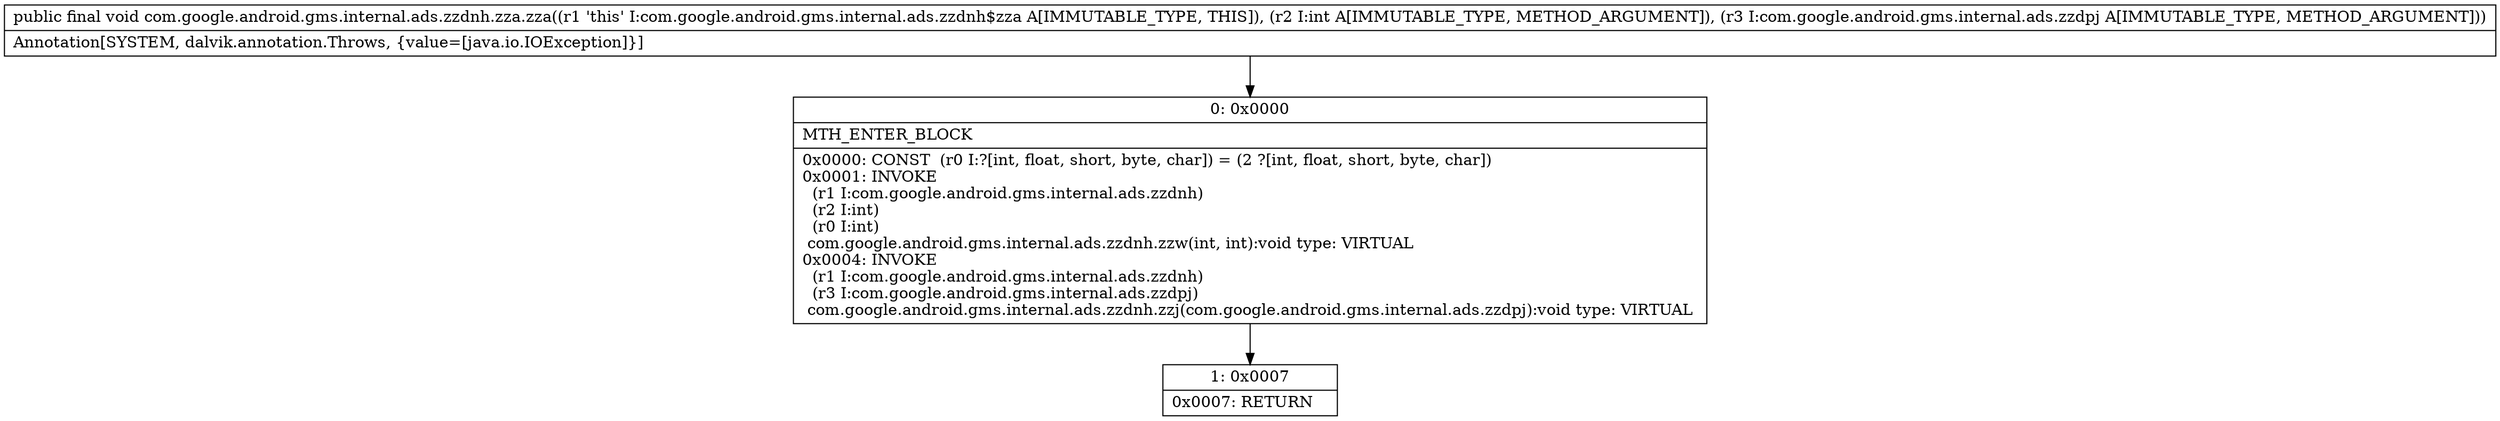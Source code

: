 digraph "CFG forcom.google.android.gms.internal.ads.zzdnh.zza.zza(ILcom\/google\/android\/gms\/internal\/ads\/zzdpj;)V" {
Node_0 [shape=record,label="{0\:\ 0x0000|MTH_ENTER_BLOCK\l|0x0000: CONST  (r0 I:?[int, float, short, byte, char]) = (2 ?[int, float, short, byte, char]) \l0x0001: INVOKE  \l  (r1 I:com.google.android.gms.internal.ads.zzdnh)\l  (r2 I:int)\l  (r0 I:int)\l com.google.android.gms.internal.ads.zzdnh.zzw(int, int):void type: VIRTUAL \l0x0004: INVOKE  \l  (r1 I:com.google.android.gms.internal.ads.zzdnh)\l  (r3 I:com.google.android.gms.internal.ads.zzdpj)\l com.google.android.gms.internal.ads.zzdnh.zzj(com.google.android.gms.internal.ads.zzdpj):void type: VIRTUAL \l}"];
Node_1 [shape=record,label="{1\:\ 0x0007|0x0007: RETURN   \l}"];
MethodNode[shape=record,label="{public final void com.google.android.gms.internal.ads.zzdnh.zza.zza((r1 'this' I:com.google.android.gms.internal.ads.zzdnh$zza A[IMMUTABLE_TYPE, THIS]), (r2 I:int A[IMMUTABLE_TYPE, METHOD_ARGUMENT]), (r3 I:com.google.android.gms.internal.ads.zzdpj A[IMMUTABLE_TYPE, METHOD_ARGUMENT]))  | Annotation[SYSTEM, dalvik.annotation.Throws, \{value=[java.io.IOException]\}]\l}"];
MethodNode -> Node_0;
Node_0 -> Node_1;
}

